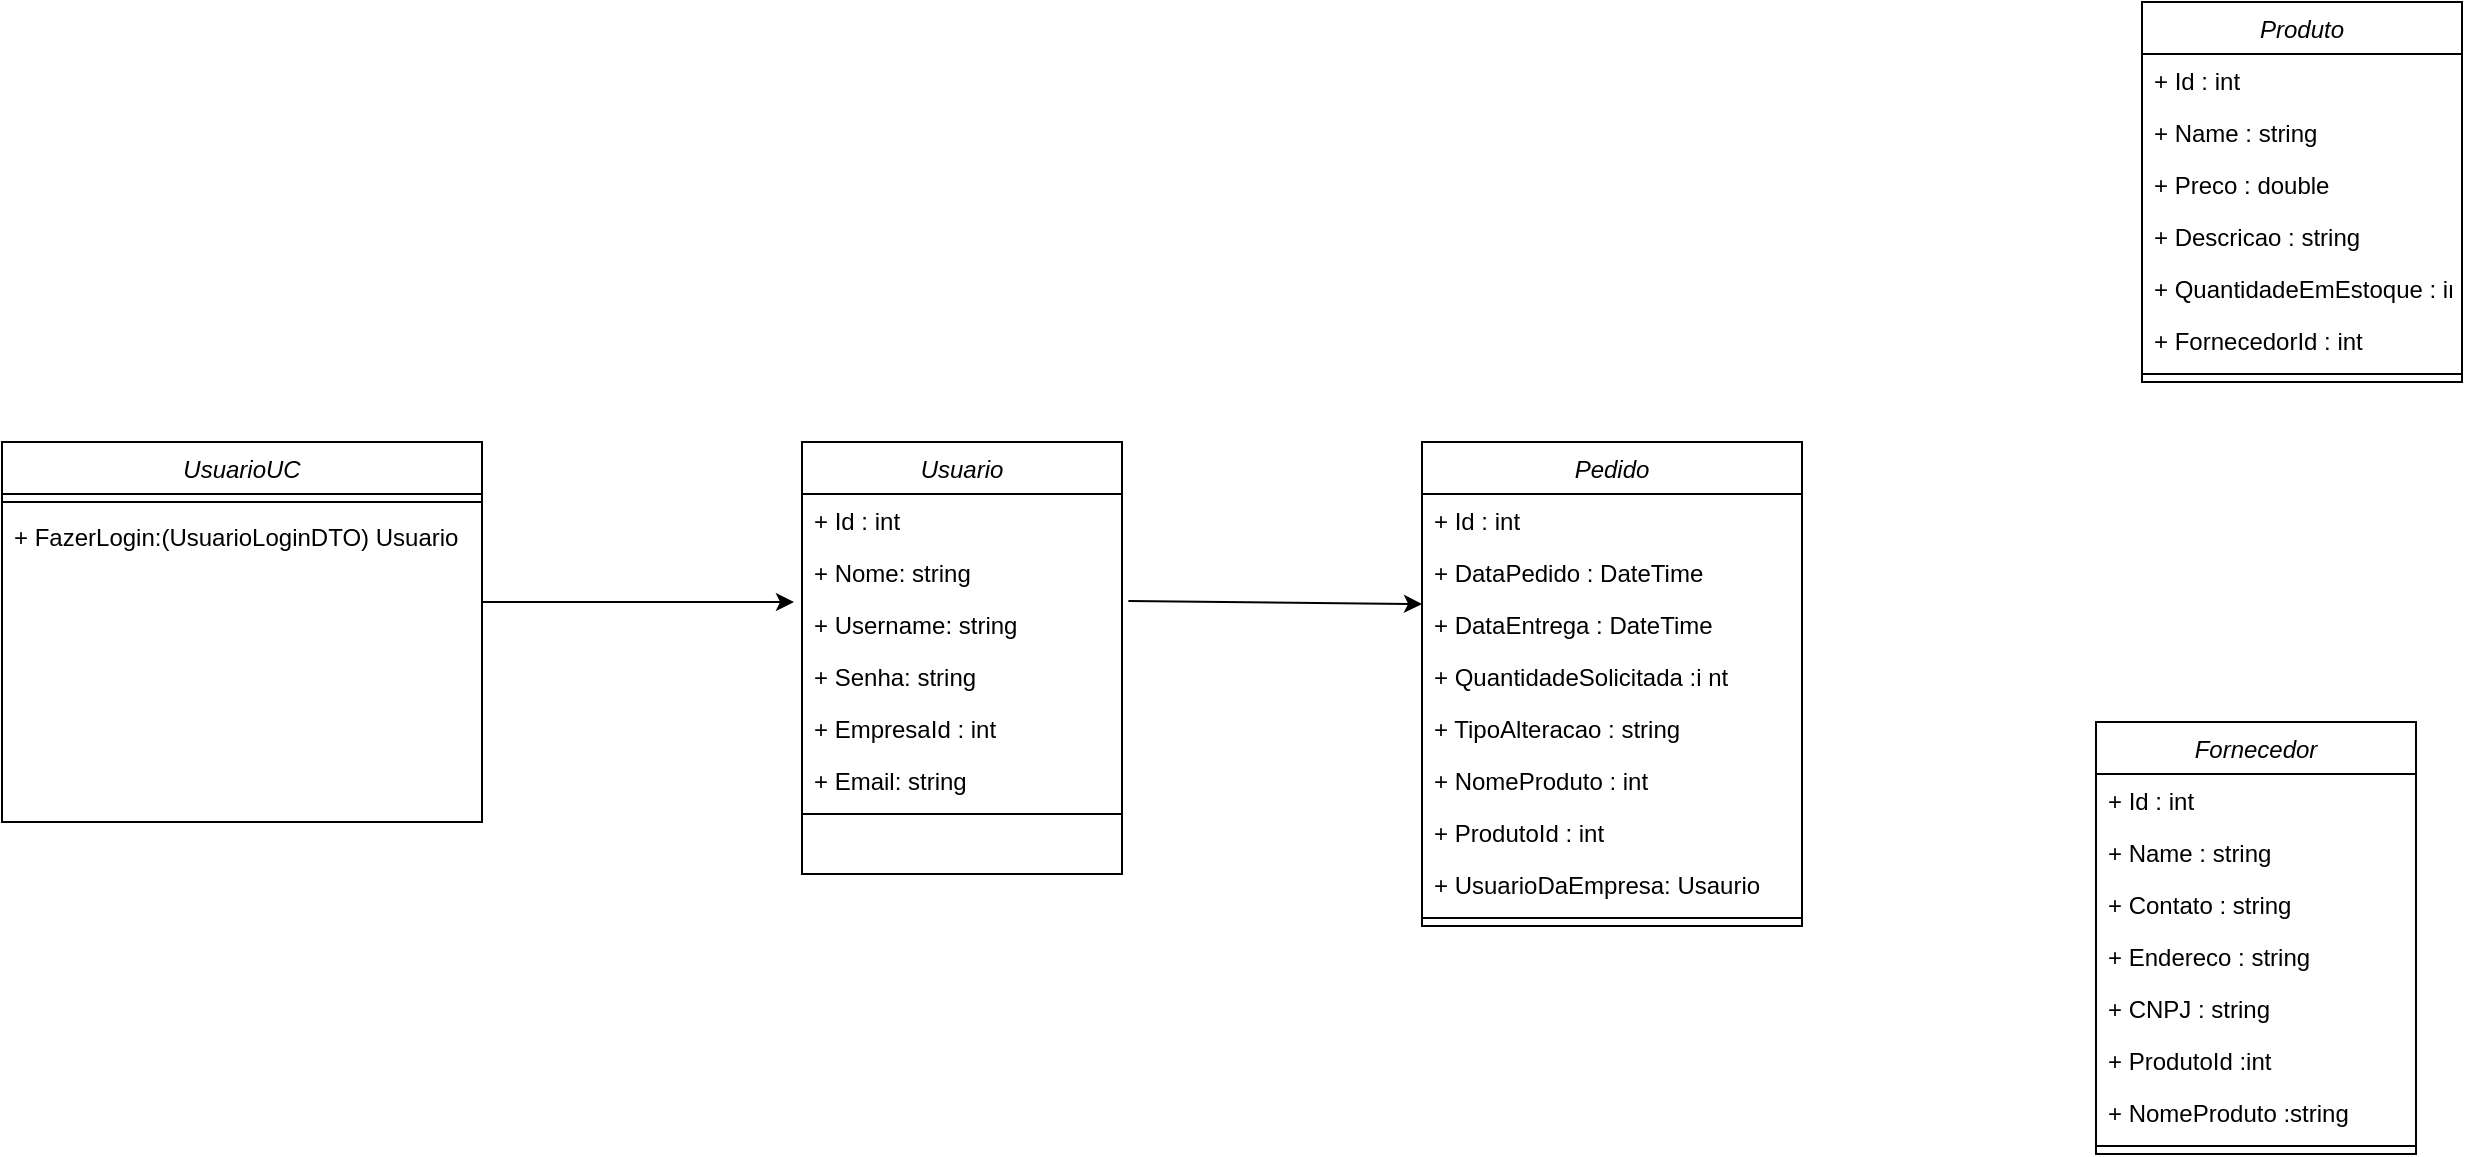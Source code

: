 <mxfile version="24.7.17">
  <diagram id="C5RBs43oDa-KdzZeNtuy" name="Page-1">
    <mxGraphModel dx="3254" dy="669" grid="1" gridSize="10" guides="1" tooltips="1" connect="1" arrows="1" fold="1" page="1" pageScale="1" pageWidth="827" pageHeight="1169" math="0" shadow="0">
      <root>
        <mxCell id="WIyWlLk6GJQsqaUBKTNV-0" />
        <mxCell id="WIyWlLk6GJQsqaUBKTNV-1" parent="WIyWlLk6GJQsqaUBKTNV-0" />
        <mxCell id="N83ETVZ3F0o7WJeC_jDq-0" value="Produto" style="swimlane;fontStyle=2;align=center;verticalAlign=top;childLayout=stackLayout;horizontal=1;startSize=26;horizontalStack=0;resizeParent=1;resizeLast=0;collapsible=1;marginBottom=0;rounded=0;shadow=0;strokeWidth=1;" parent="WIyWlLk6GJQsqaUBKTNV-1" vertex="1">
          <mxGeometry x="-550" y="20" width="160" height="190" as="geometry">
            <mxRectangle x="230" y="140" width="160" height="26" as="alternateBounds" />
          </mxGeometry>
        </mxCell>
        <mxCell id="N83ETVZ3F0o7WJeC_jDq-1" value="+ Id : int" style="text;align=left;verticalAlign=top;spacingLeft=4;spacingRight=4;overflow=hidden;rotatable=0;points=[[0,0.5],[1,0.5]];portConstraint=eastwest;rounded=0;shadow=0;html=0;" parent="N83ETVZ3F0o7WJeC_jDq-0" vertex="1">
          <mxGeometry y="26" width="160" height="26" as="geometry" />
        </mxCell>
        <mxCell id="N83ETVZ3F0o7WJeC_jDq-2" value="+ Name : string" style="text;align=left;verticalAlign=top;spacingLeft=4;spacingRight=4;overflow=hidden;rotatable=0;points=[[0,0.5],[1,0.5]];portConstraint=eastwest;" parent="N83ETVZ3F0o7WJeC_jDq-0" vertex="1">
          <mxGeometry y="52" width="160" height="26" as="geometry" />
        </mxCell>
        <mxCell id="N83ETVZ3F0o7WJeC_jDq-3" value="+ Preco : double" style="text;align=left;verticalAlign=top;spacingLeft=4;spacingRight=4;overflow=hidden;rotatable=0;points=[[0,0.5],[1,0.5]];portConstraint=eastwest;rounded=0;shadow=0;html=0;" parent="N83ETVZ3F0o7WJeC_jDq-0" vertex="1">
          <mxGeometry y="78" width="160" height="26" as="geometry" />
        </mxCell>
        <mxCell id="N83ETVZ3F0o7WJeC_jDq-4" value="+ Descricao : string" style="text;align=left;verticalAlign=top;spacingLeft=4;spacingRight=4;overflow=hidden;rotatable=0;points=[[0,0.5],[1,0.5]];portConstraint=eastwest;rounded=0;shadow=0;html=0;" parent="N83ETVZ3F0o7WJeC_jDq-0" vertex="1">
          <mxGeometry y="104" width="160" height="26" as="geometry" />
        </mxCell>
        <mxCell id="N83ETVZ3F0o7WJeC_jDq-5" value="+ QuantidadeEmEstoque : int" style="text;align=left;verticalAlign=top;spacingLeft=4;spacingRight=4;overflow=hidden;rotatable=0;points=[[0,0.5],[1,0.5]];portConstraint=eastwest;rounded=0;shadow=0;html=0;" parent="N83ETVZ3F0o7WJeC_jDq-0" vertex="1">
          <mxGeometry y="130" width="160" height="26" as="geometry" />
        </mxCell>
        <mxCell id="EmPXlXGRPf9jjCQgbgri-2" value="+ FornecedorId : int" style="text;align=left;verticalAlign=top;spacingLeft=4;spacingRight=4;overflow=hidden;rotatable=0;points=[[0,0.5],[1,0.5]];portConstraint=eastwest;rounded=0;shadow=0;html=0;" vertex="1" parent="N83ETVZ3F0o7WJeC_jDq-0">
          <mxGeometry y="156" width="160" height="26" as="geometry" />
        </mxCell>
        <mxCell id="N83ETVZ3F0o7WJeC_jDq-6" value="" style="line;html=1;strokeWidth=1;align=left;verticalAlign=middle;spacingTop=-1;spacingLeft=3;spacingRight=3;rotatable=0;labelPosition=right;points=[];portConstraint=eastwest;" parent="N83ETVZ3F0o7WJeC_jDq-0" vertex="1">
          <mxGeometry y="182" width="160" height="8" as="geometry" />
        </mxCell>
        <mxCell id="N83ETVZ3F0o7WJeC_jDq-7" value="Fornecedor" style="swimlane;fontStyle=2;align=center;verticalAlign=top;childLayout=stackLayout;horizontal=1;startSize=26;horizontalStack=0;resizeParent=1;resizeLast=0;collapsible=1;marginBottom=0;rounded=0;shadow=0;strokeWidth=1;" parent="WIyWlLk6GJQsqaUBKTNV-1" vertex="1">
          <mxGeometry x="-573" y="380" width="160" height="216" as="geometry">
            <mxRectangle x="230" y="140" width="160" height="26" as="alternateBounds" />
          </mxGeometry>
        </mxCell>
        <mxCell id="EmPXlXGRPf9jjCQgbgri-1" value="+ Id : int" style="text;align=left;verticalAlign=top;spacingLeft=4;spacingRight=4;overflow=hidden;rotatable=0;points=[[0,0.5],[1,0.5]];portConstraint=eastwest;rounded=0;shadow=0;html=0;" vertex="1" parent="N83ETVZ3F0o7WJeC_jDq-7">
          <mxGeometry y="26" width="160" height="26" as="geometry" />
        </mxCell>
        <mxCell id="N83ETVZ3F0o7WJeC_jDq-8" value="+ Name : string" style="text;align=left;verticalAlign=top;spacingLeft=4;spacingRight=4;overflow=hidden;rotatable=0;points=[[0,0.5],[1,0.5]];portConstraint=eastwest;" parent="N83ETVZ3F0o7WJeC_jDq-7" vertex="1">
          <mxGeometry y="52" width="160" height="26" as="geometry" />
        </mxCell>
        <mxCell id="N83ETVZ3F0o7WJeC_jDq-9" value="+ Contato : string" style="text;align=left;verticalAlign=top;spacingLeft=4;spacingRight=4;overflow=hidden;rotatable=0;points=[[0,0.5],[1,0.5]];portConstraint=eastwest;rounded=0;shadow=0;html=0;" parent="N83ETVZ3F0o7WJeC_jDq-7" vertex="1">
          <mxGeometry y="78" width="160" height="26" as="geometry" />
        </mxCell>
        <mxCell id="N83ETVZ3F0o7WJeC_jDq-10" value="+ Endereco : string" style="text;align=left;verticalAlign=top;spacingLeft=4;spacingRight=4;overflow=hidden;rotatable=0;points=[[0,0.5],[1,0.5]];portConstraint=eastwest;rounded=0;shadow=0;html=0;" parent="N83ETVZ3F0o7WJeC_jDq-7" vertex="1">
          <mxGeometry y="104" width="160" height="26" as="geometry" />
        </mxCell>
        <mxCell id="N83ETVZ3F0o7WJeC_jDq-13" value="+ CNPJ : string" style="text;align=left;verticalAlign=top;spacingLeft=4;spacingRight=4;overflow=hidden;rotatable=0;points=[[0,0.5],[1,0.5]];portConstraint=eastwest;rounded=0;shadow=0;html=0;" parent="N83ETVZ3F0o7WJeC_jDq-7" vertex="1">
          <mxGeometry y="130" width="160" height="26" as="geometry" />
        </mxCell>
        <mxCell id="EmPXlXGRPf9jjCQgbgri-3" value="+ ProdutoId :int" style="text;align=left;verticalAlign=top;spacingLeft=4;spacingRight=4;overflow=hidden;rotatable=0;points=[[0,0.5],[1,0.5]];portConstraint=eastwest;rounded=0;shadow=0;html=0;" vertex="1" parent="N83ETVZ3F0o7WJeC_jDq-7">
          <mxGeometry y="156" width="160" height="26" as="geometry" />
        </mxCell>
        <mxCell id="EmPXlXGRPf9jjCQgbgri-4" value="+ NomeProduto :string" style="text;align=left;verticalAlign=top;spacingLeft=4;spacingRight=4;overflow=hidden;rotatable=0;points=[[0,0.5],[1,0.5]];portConstraint=eastwest;rounded=0;shadow=0;html=0;" vertex="1" parent="N83ETVZ3F0o7WJeC_jDq-7">
          <mxGeometry y="182" width="160" height="26" as="geometry" />
        </mxCell>
        <mxCell id="N83ETVZ3F0o7WJeC_jDq-11" value="" style="line;html=1;strokeWidth=1;align=left;verticalAlign=middle;spacingTop=-1;spacingLeft=3;spacingRight=3;rotatable=0;labelPosition=right;points=[];portConstraint=eastwest;" parent="N83ETVZ3F0o7WJeC_jDq-7" vertex="1">
          <mxGeometry y="208" width="160" height="8" as="geometry" />
        </mxCell>
        <mxCell id="EmPXlXGRPf9jjCQgbgri-5" value="Pedido" style="swimlane;fontStyle=2;align=center;verticalAlign=top;childLayout=stackLayout;horizontal=1;startSize=26;horizontalStack=0;resizeParent=1;resizeLast=0;collapsible=1;marginBottom=0;rounded=0;shadow=0;strokeWidth=1;" vertex="1" parent="WIyWlLk6GJQsqaUBKTNV-1">
          <mxGeometry x="-910" y="240" width="190" height="242" as="geometry">
            <mxRectangle x="230" y="140" width="160" height="26" as="alternateBounds" />
          </mxGeometry>
        </mxCell>
        <mxCell id="EmPXlXGRPf9jjCQgbgri-6" value="+ Id : int" style="text;align=left;verticalAlign=top;spacingLeft=4;spacingRight=4;overflow=hidden;rotatable=0;points=[[0,0.5],[1,0.5]];portConstraint=eastwest;rounded=0;shadow=0;html=0;" vertex="1" parent="EmPXlXGRPf9jjCQgbgri-5">
          <mxGeometry y="26" width="190" height="26" as="geometry" />
        </mxCell>
        <mxCell id="EmPXlXGRPf9jjCQgbgri-7" value="+ DataPedido : DateTime" style="text;align=left;verticalAlign=top;spacingLeft=4;spacingRight=4;overflow=hidden;rotatable=0;points=[[0,0.5],[1,0.5]];portConstraint=eastwest;" vertex="1" parent="EmPXlXGRPf9jjCQgbgri-5">
          <mxGeometry y="52" width="190" height="26" as="geometry" />
        </mxCell>
        <mxCell id="EmPXlXGRPf9jjCQgbgri-13" value="+ DataEntrega : DateTime" style="text;align=left;verticalAlign=top;spacingLeft=4;spacingRight=4;overflow=hidden;rotatable=0;points=[[0,0.5],[1,0.5]];portConstraint=eastwest;" vertex="1" parent="EmPXlXGRPf9jjCQgbgri-5">
          <mxGeometry y="78" width="190" height="26" as="geometry" />
        </mxCell>
        <mxCell id="EmPXlXGRPf9jjCQgbgri-8" value="+ QuantidadeSolicitada :i nt" style="text;align=left;verticalAlign=top;spacingLeft=4;spacingRight=4;overflow=hidden;rotatable=0;points=[[0,0.5],[1,0.5]];portConstraint=eastwest;rounded=0;shadow=0;html=0;" vertex="1" parent="EmPXlXGRPf9jjCQgbgri-5">
          <mxGeometry y="104" width="190" height="26" as="geometry" />
        </mxCell>
        <mxCell id="EmPXlXGRPf9jjCQgbgri-9" value="+ TipoAlteracao : string" style="text;align=left;verticalAlign=top;spacingLeft=4;spacingRight=4;overflow=hidden;rotatable=0;points=[[0,0.5],[1,0.5]];portConstraint=eastwest;rounded=0;shadow=0;html=0;" vertex="1" parent="EmPXlXGRPf9jjCQgbgri-5">
          <mxGeometry y="130" width="190" height="26" as="geometry" />
        </mxCell>
        <mxCell id="EmPXlXGRPf9jjCQgbgri-10" value="+ NomeProduto : int" style="text;align=left;verticalAlign=top;spacingLeft=4;spacingRight=4;overflow=hidden;rotatable=0;points=[[0,0.5],[1,0.5]];portConstraint=eastwest;rounded=0;shadow=0;html=0;" vertex="1" parent="EmPXlXGRPf9jjCQgbgri-5">
          <mxGeometry y="156" width="190" height="26" as="geometry" />
        </mxCell>
        <mxCell id="EmPXlXGRPf9jjCQgbgri-11" value="+ ProdutoId : int" style="text;align=left;verticalAlign=top;spacingLeft=4;spacingRight=4;overflow=hidden;rotatable=0;points=[[0,0.5],[1,0.5]];portConstraint=eastwest;rounded=0;shadow=0;html=0;" vertex="1" parent="EmPXlXGRPf9jjCQgbgri-5">
          <mxGeometry y="182" width="190" height="26" as="geometry" />
        </mxCell>
        <mxCell id="EmPXlXGRPf9jjCQgbgri-41" value="+ UsuarioDaEmpresa: Usaurio" style="text;align=left;verticalAlign=top;spacingLeft=4;spacingRight=4;overflow=hidden;rotatable=0;points=[[0,0.5],[1,0.5]];portConstraint=eastwest;rounded=0;shadow=0;html=0;" vertex="1" parent="EmPXlXGRPf9jjCQgbgri-5">
          <mxGeometry y="208" width="190" height="26" as="geometry" />
        </mxCell>
        <mxCell id="EmPXlXGRPf9jjCQgbgri-12" value="" style="line;html=1;strokeWidth=1;align=left;verticalAlign=middle;spacingTop=-1;spacingLeft=3;spacingRight=3;rotatable=0;labelPosition=right;points=[];portConstraint=eastwest;" vertex="1" parent="EmPXlXGRPf9jjCQgbgri-5">
          <mxGeometry y="234" width="190" height="8" as="geometry" />
        </mxCell>
        <mxCell id="EmPXlXGRPf9jjCQgbgri-14" value="Usuario" style="swimlane;fontStyle=2;align=center;verticalAlign=top;childLayout=stackLayout;horizontal=1;startSize=26;horizontalStack=0;resizeParent=1;resizeLast=0;collapsible=1;marginBottom=0;rounded=0;shadow=0;strokeWidth=1;" vertex="1" parent="WIyWlLk6GJQsqaUBKTNV-1">
          <mxGeometry x="-1220" y="240" width="160" height="216" as="geometry">
            <mxRectangle x="230" y="140" width="160" height="26" as="alternateBounds" />
          </mxGeometry>
        </mxCell>
        <mxCell id="EmPXlXGRPf9jjCQgbgri-15" value="+ Id : int" style="text;align=left;verticalAlign=top;spacingLeft=4;spacingRight=4;overflow=hidden;rotatable=0;points=[[0,0.5],[1,0.5]];portConstraint=eastwest;rounded=0;shadow=0;html=0;" vertex="1" parent="EmPXlXGRPf9jjCQgbgri-14">
          <mxGeometry y="26" width="160" height="26" as="geometry" />
        </mxCell>
        <mxCell id="EmPXlXGRPf9jjCQgbgri-19" value="+ Nome: string" style="text;align=left;verticalAlign=top;spacingLeft=4;spacingRight=4;overflow=hidden;rotatable=0;points=[[0,0.5],[1,0.5]];portConstraint=eastwest;rounded=0;shadow=0;html=0;" vertex="1" parent="EmPXlXGRPf9jjCQgbgri-14">
          <mxGeometry y="52" width="160" height="26" as="geometry" />
        </mxCell>
        <mxCell id="EmPXlXGRPf9jjCQgbgri-23" value="+ Username: string" style="text;align=left;verticalAlign=top;spacingLeft=4;spacingRight=4;overflow=hidden;rotatable=0;points=[[0,0.5],[1,0.5]];portConstraint=eastwest;rounded=0;shadow=0;html=0;" vertex="1" parent="EmPXlXGRPf9jjCQgbgri-14">
          <mxGeometry y="78" width="160" height="26" as="geometry" />
        </mxCell>
        <mxCell id="EmPXlXGRPf9jjCQgbgri-24" value="+ Senha: string" style="text;align=left;verticalAlign=top;spacingLeft=4;spacingRight=4;overflow=hidden;rotatable=0;points=[[0,0.5],[1,0.5]];portConstraint=eastwest;rounded=0;shadow=0;html=0;" vertex="1" parent="EmPXlXGRPf9jjCQgbgri-14">
          <mxGeometry y="104" width="160" height="26" as="geometry" />
        </mxCell>
        <mxCell id="EmPXlXGRPf9jjCQgbgri-39" value="+ EmpresaId : int" style="text;align=left;verticalAlign=top;spacingLeft=4;spacingRight=4;overflow=hidden;rotatable=0;points=[[0,0.5],[1,0.5]];portConstraint=eastwest;rounded=0;shadow=0;html=0;" vertex="1" parent="EmPXlXGRPf9jjCQgbgri-14">
          <mxGeometry y="130" width="160" height="26" as="geometry" />
        </mxCell>
        <mxCell id="EmPXlXGRPf9jjCQgbgri-25" value="+ Email: string" style="text;align=left;verticalAlign=top;spacingLeft=4;spacingRight=4;overflow=hidden;rotatable=0;points=[[0,0.5],[1,0.5]];portConstraint=eastwest;rounded=0;shadow=0;html=0;" vertex="1" parent="EmPXlXGRPf9jjCQgbgri-14">
          <mxGeometry y="156" width="160" height="26" as="geometry" />
        </mxCell>
        <mxCell id="EmPXlXGRPf9jjCQgbgri-22" value="" style="line;html=1;strokeWidth=1;align=left;verticalAlign=middle;spacingTop=-1;spacingLeft=3;spacingRight=3;rotatable=0;labelPosition=right;points=[];portConstraint=eastwest;" vertex="1" parent="EmPXlXGRPf9jjCQgbgri-14">
          <mxGeometry y="182" width="160" height="8" as="geometry" />
        </mxCell>
        <mxCell id="EmPXlXGRPf9jjCQgbgri-29" value="UsuarioUC" style="swimlane;fontStyle=2;align=center;verticalAlign=top;childLayout=stackLayout;horizontal=1;startSize=26;horizontalStack=0;resizeParent=1;resizeLast=0;collapsible=1;marginBottom=0;rounded=0;shadow=0;strokeWidth=1;" vertex="1" parent="WIyWlLk6GJQsqaUBKTNV-1">
          <mxGeometry x="-1620" y="240" width="240" height="190" as="geometry">
            <mxRectangle x="230" y="140" width="160" height="26" as="alternateBounds" />
          </mxGeometry>
        </mxCell>
        <mxCell id="EmPXlXGRPf9jjCQgbgri-36" value="" style="line;html=1;strokeWidth=1;align=left;verticalAlign=middle;spacingTop=-1;spacingLeft=3;spacingRight=3;rotatable=0;labelPosition=right;points=[];portConstraint=eastwest;" vertex="1" parent="EmPXlXGRPf9jjCQgbgri-29">
          <mxGeometry y="26" width="240" height="8" as="geometry" />
        </mxCell>
        <mxCell id="EmPXlXGRPf9jjCQgbgri-31" value="+ FazerLogin:(UsuarioLoginDTO) Usuario" style="text;align=left;verticalAlign=top;spacingLeft=4;spacingRight=4;overflow=hidden;rotatable=0;points=[[0,0.5],[1,0.5]];portConstraint=eastwest;" vertex="1" parent="EmPXlXGRPf9jjCQgbgri-29">
          <mxGeometry y="34" width="240" height="26" as="geometry" />
        </mxCell>
        <mxCell id="EmPXlXGRPf9jjCQgbgri-38" value="" style="endArrow=classic;html=1;rounded=0;" edge="1" parent="WIyWlLk6GJQsqaUBKTNV-1">
          <mxGeometry width="50" height="50" relative="1" as="geometry">
            <mxPoint x="-1380" y="320" as="sourcePoint" />
            <mxPoint x="-1224" y="320" as="targetPoint" />
          </mxGeometry>
        </mxCell>
        <mxCell id="EmPXlXGRPf9jjCQgbgri-40" value="" style="endArrow=classic;html=1;rounded=0;exitX=1.02;exitY=0.06;exitDx=0;exitDy=0;exitPerimeter=0;" edge="1" parent="WIyWlLk6GJQsqaUBKTNV-1" source="EmPXlXGRPf9jjCQgbgri-23">
          <mxGeometry width="50" height="50" relative="1" as="geometry">
            <mxPoint x="-1370" y="330" as="sourcePoint" />
            <mxPoint x="-910" y="321" as="targetPoint" />
          </mxGeometry>
        </mxCell>
      </root>
    </mxGraphModel>
  </diagram>
</mxfile>
